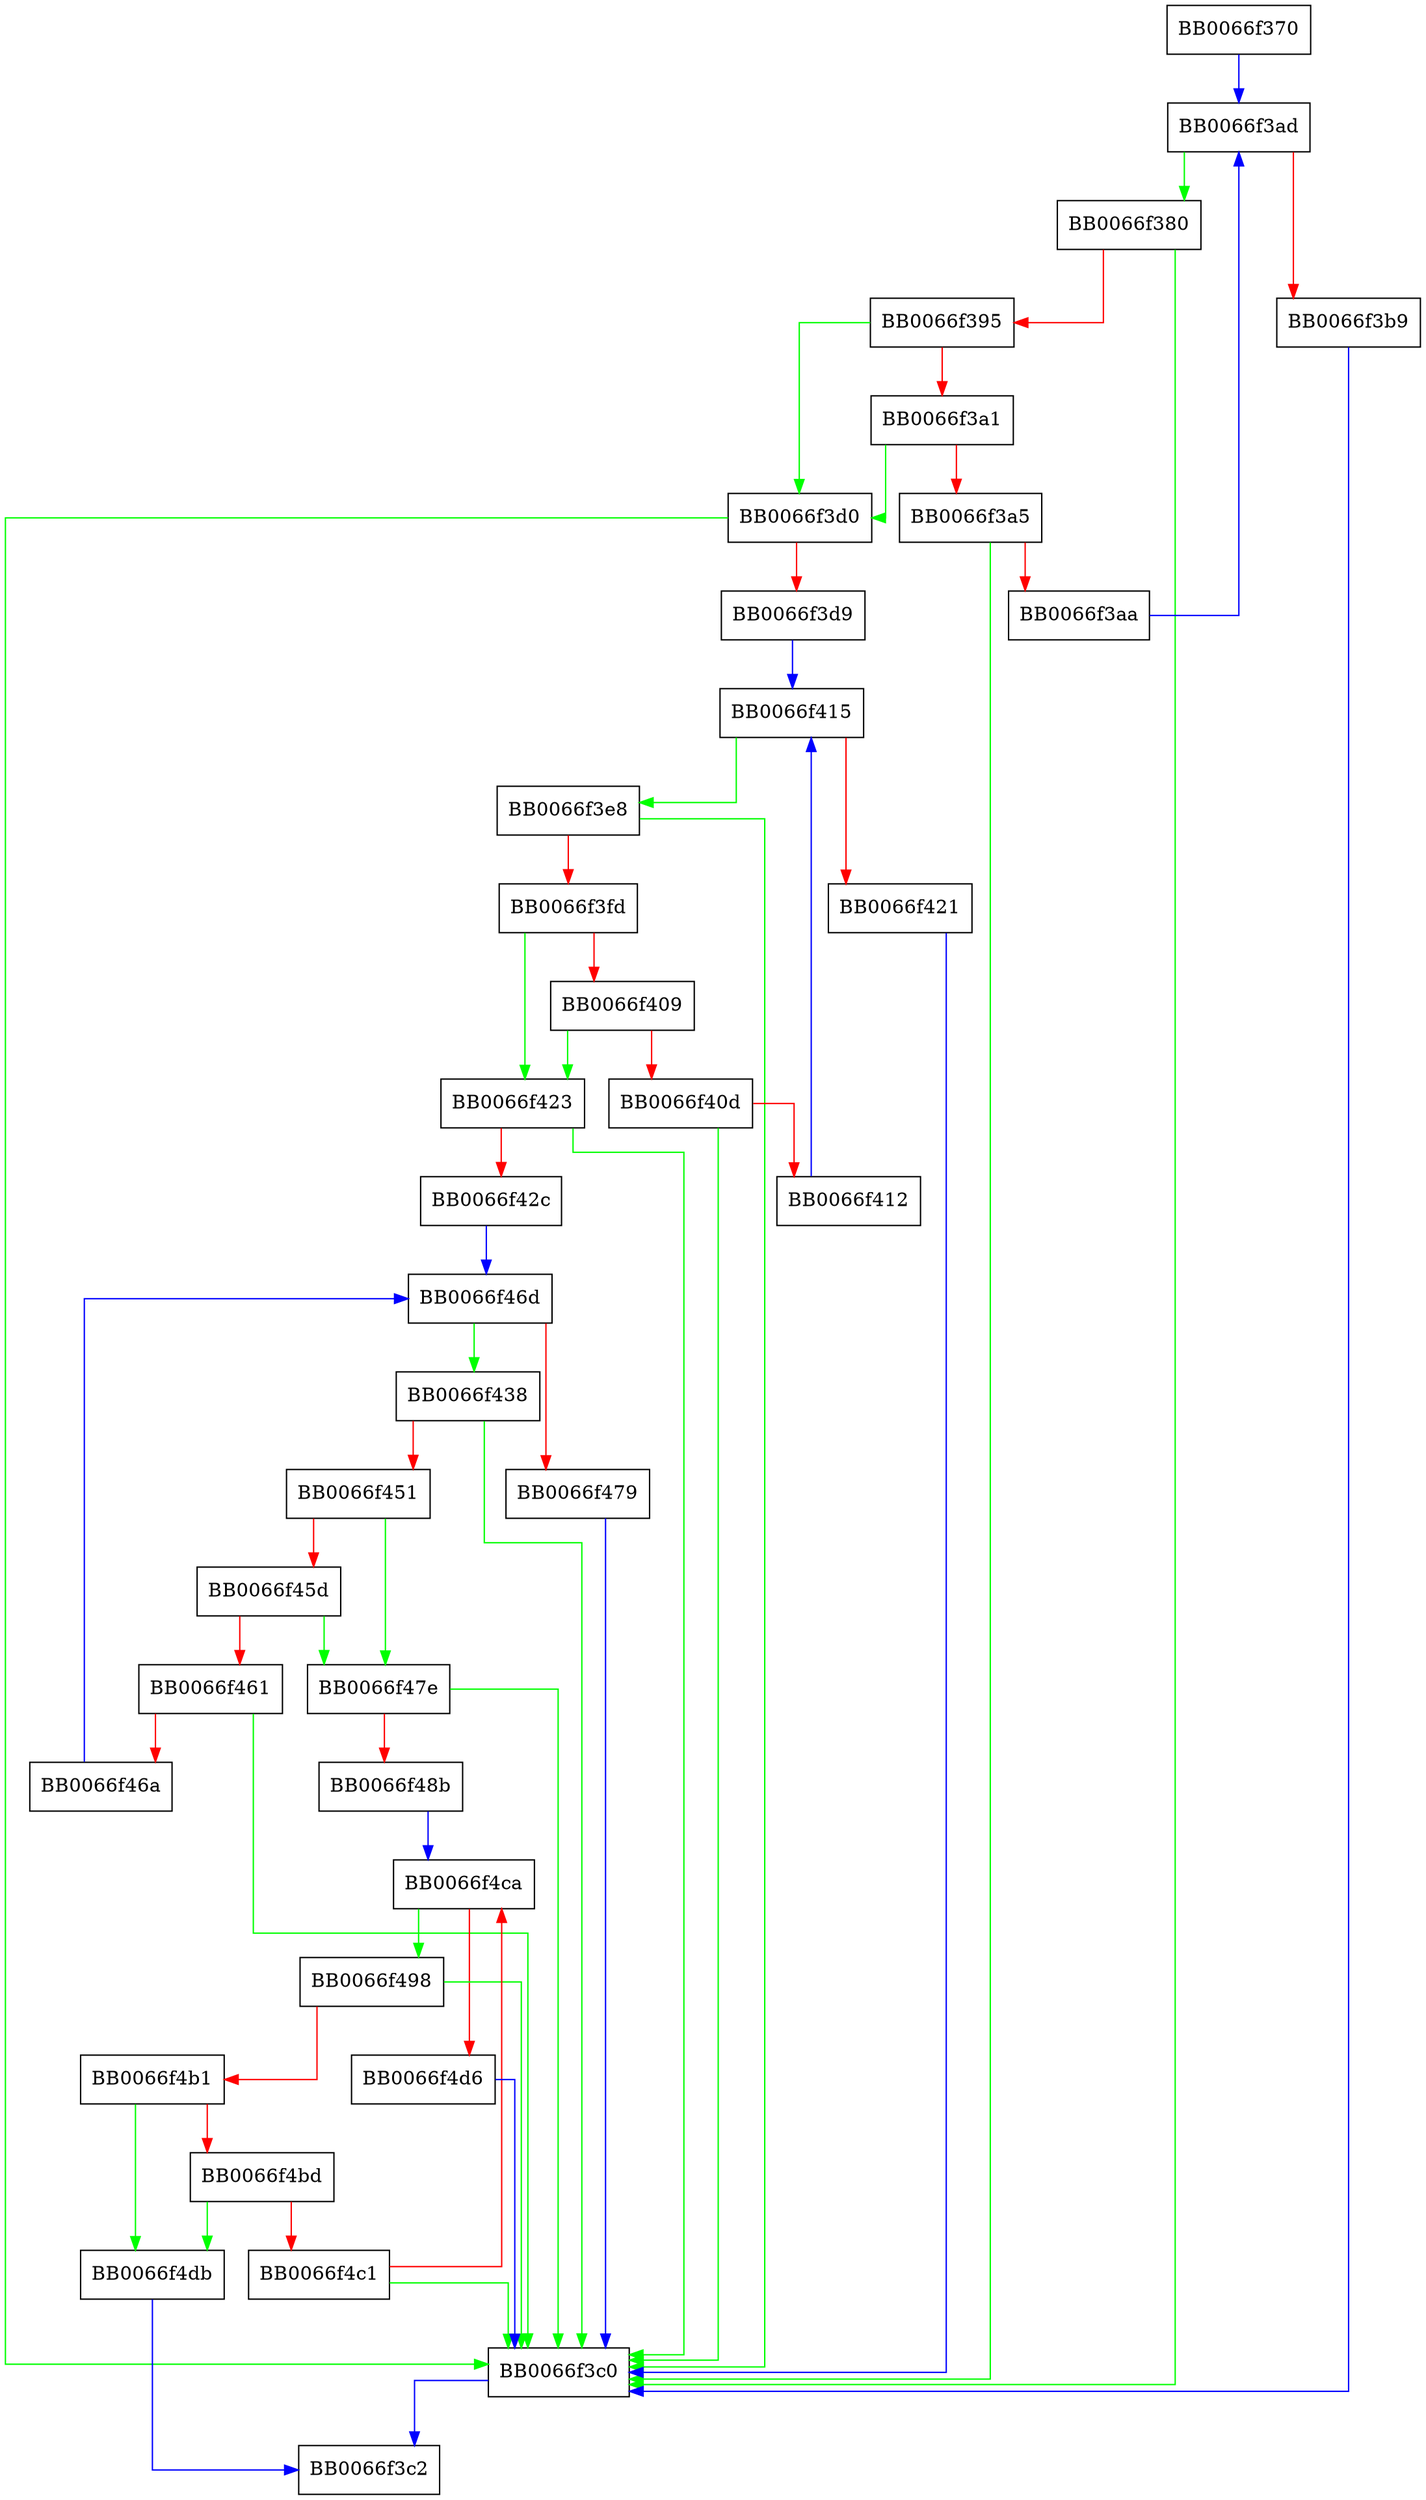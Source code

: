 digraph ipv4_from_asc {
  node [shape="box"];
  graph [splines=ortho];
  BB0066f370 -> BB0066f3ad [color="blue"];
  BB0066f380 -> BB0066f3c0 [color="green"];
  BB0066f380 -> BB0066f395 [color="red"];
  BB0066f395 -> BB0066f3d0 [color="green"];
  BB0066f395 -> BB0066f3a1 [color="red"];
  BB0066f3a1 -> BB0066f3d0 [color="green"];
  BB0066f3a1 -> BB0066f3a5 [color="red"];
  BB0066f3a5 -> BB0066f3c0 [color="green"];
  BB0066f3a5 -> BB0066f3aa [color="red"];
  BB0066f3aa -> BB0066f3ad [color="blue"];
  BB0066f3ad -> BB0066f380 [color="green"];
  BB0066f3ad -> BB0066f3b9 [color="red"];
  BB0066f3b9 -> BB0066f3c0 [color="blue"];
  BB0066f3c0 -> BB0066f3c2 [color="blue"];
  BB0066f3d0 -> BB0066f3c0 [color="green"];
  BB0066f3d0 -> BB0066f3d9 [color="red"];
  BB0066f3d9 -> BB0066f415 [color="blue"];
  BB0066f3e8 -> BB0066f3c0 [color="green"];
  BB0066f3e8 -> BB0066f3fd [color="red"];
  BB0066f3fd -> BB0066f423 [color="green"];
  BB0066f3fd -> BB0066f409 [color="red"];
  BB0066f409 -> BB0066f423 [color="green"];
  BB0066f409 -> BB0066f40d [color="red"];
  BB0066f40d -> BB0066f3c0 [color="green"];
  BB0066f40d -> BB0066f412 [color="red"];
  BB0066f412 -> BB0066f415 [color="blue"];
  BB0066f415 -> BB0066f3e8 [color="green"];
  BB0066f415 -> BB0066f421 [color="red"];
  BB0066f421 -> BB0066f3c0 [color="blue"];
  BB0066f423 -> BB0066f3c0 [color="green"];
  BB0066f423 -> BB0066f42c [color="red"];
  BB0066f42c -> BB0066f46d [color="blue"];
  BB0066f438 -> BB0066f3c0 [color="green"];
  BB0066f438 -> BB0066f451 [color="red"];
  BB0066f451 -> BB0066f47e [color="green"];
  BB0066f451 -> BB0066f45d [color="red"];
  BB0066f45d -> BB0066f47e [color="green"];
  BB0066f45d -> BB0066f461 [color="red"];
  BB0066f461 -> BB0066f3c0 [color="green"];
  BB0066f461 -> BB0066f46a [color="red"];
  BB0066f46a -> BB0066f46d [color="blue"];
  BB0066f46d -> BB0066f438 [color="green"];
  BB0066f46d -> BB0066f479 [color="red"];
  BB0066f479 -> BB0066f3c0 [color="blue"];
  BB0066f47e -> BB0066f3c0 [color="green"];
  BB0066f47e -> BB0066f48b [color="red"];
  BB0066f48b -> BB0066f4ca [color="blue"];
  BB0066f498 -> BB0066f3c0 [color="green"];
  BB0066f498 -> BB0066f4b1 [color="red"];
  BB0066f4b1 -> BB0066f4db [color="green"];
  BB0066f4b1 -> BB0066f4bd [color="red"];
  BB0066f4bd -> BB0066f4db [color="green"];
  BB0066f4bd -> BB0066f4c1 [color="red"];
  BB0066f4c1 -> BB0066f3c0 [color="green"];
  BB0066f4c1 -> BB0066f4ca [color="red"];
  BB0066f4ca -> BB0066f498 [color="green"];
  BB0066f4ca -> BB0066f4d6 [color="red"];
  BB0066f4d6 -> BB0066f3c0 [color="blue"];
  BB0066f4db -> BB0066f3c2 [color="blue"];
}